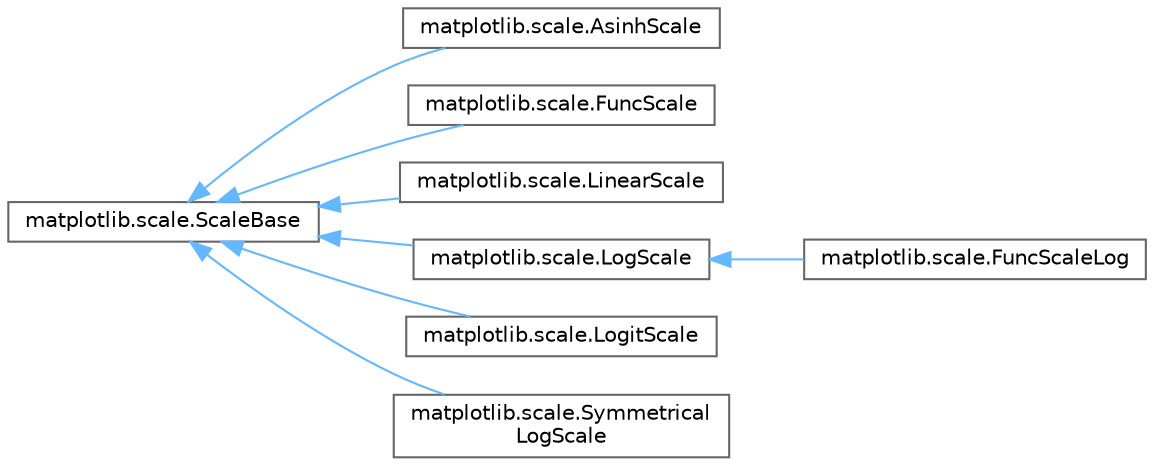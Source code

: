 digraph "Graphical Class Hierarchy"
{
 // LATEX_PDF_SIZE
  bgcolor="transparent";
  edge [fontname=Helvetica,fontsize=10,labelfontname=Helvetica,labelfontsize=10];
  node [fontname=Helvetica,fontsize=10,shape=box,height=0.2,width=0.4];
  rankdir="LR";
  Node0 [id="Node000000",label="matplotlib.scale.ScaleBase",height=0.2,width=0.4,color="grey40", fillcolor="white", style="filled",URL="$dd/dd7/classmatplotlib_1_1scale_1_1ScaleBase.html",tooltip=" "];
  Node0 -> Node1 [id="edge3786_Node000000_Node000001",dir="back",color="steelblue1",style="solid",tooltip=" "];
  Node1 [id="Node000001",label="matplotlib.scale.AsinhScale",height=0.2,width=0.4,color="grey40", fillcolor="white", style="filled",URL="$dc/d59/classmatplotlib_1_1scale_1_1AsinhScale.html",tooltip=" "];
  Node0 -> Node2 [id="edge3787_Node000000_Node000002",dir="back",color="steelblue1",style="solid",tooltip=" "];
  Node2 [id="Node000002",label="matplotlib.scale.FuncScale",height=0.2,width=0.4,color="grey40", fillcolor="white", style="filled",URL="$dc/ded/classmatplotlib_1_1scale_1_1FuncScale.html",tooltip=" "];
  Node0 -> Node3 [id="edge3788_Node000000_Node000003",dir="back",color="steelblue1",style="solid",tooltip=" "];
  Node3 [id="Node000003",label="matplotlib.scale.LinearScale",height=0.2,width=0.4,color="grey40", fillcolor="white", style="filled",URL="$de/d7c/classmatplotlib_1_1scale_1_1LinearScale.html",tooltip=" "];
  Node0 -> Node4 [id="edge3789_Node000000_Node000004",dir="back",color="steelblue1",style="solid",tooltip=" "];
  Node4 [id="Node000004",label="matplotlib.scale.LogScale",height=0.2,width=0.4,color="grey40", fillcolor="white", style="filled",URL="$d9/d5a/classmatplotlib_1_1scale_1_1LogScale.html",tooltip=" "];
  Node4 -> Node5 [id="edge3790_Node000004_Node000005",dir="back",color="steelblue1",style="solid",tooltip=" "];
  Node5 [id="Node000005",label="matplotlib.scale.FuncScaleLog",height=0.2,width=0.4,color="grey40", fillcolor="white", style="filled",URL="$d2/d31/classmatplotlib_1_1scale_1_1FuncScaleLog.html",tooltip=" "];
  Node0 -> Node6 [id="edge3791_Node000000_Node000006",dir="back",color="steelblue1",style="solid",tooltip=" "];
  Node6 [id="Node000006",label="matplotlib.scale.LogitScale",height=0.2,width=0.4,color="grey40", fillcolor="white", style="filled",URL="$d5/dea/classmatplotlib_1_1scale_1_1LogitScale.html",tooltip=" "];
  Node0 -> Node7 [id="edge3792_Node000000_Node000007",dir="back",color="steelblue1",style="solid",tooltip=" "];
  Node7 [id="Node000007",label="matplotlib.scale.Symmetrical\lLogScale",height=0.2,width=0.4,color="grey40", fillcolor="white", style="filled",URL="$d1/d3a/classmatplotlib_1_1scale_1_1SymmetricalLogScale.html",tooltip=" "];
}
